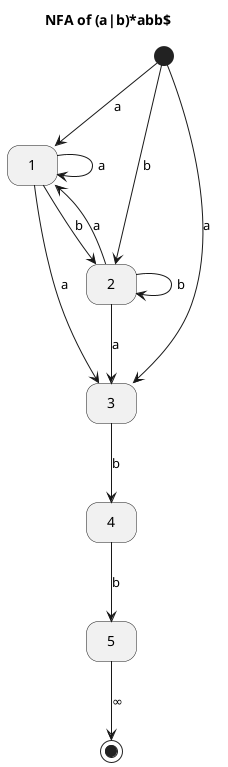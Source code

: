 @startuml
hide empty description
title NFA of (a|b)*abb$
state 1
state 2
state 3
state 4
state 5
[*]-down->1 : a
[*]-down->2 : b
[*]-down->3 : a
1-down->3 : a
1-down->1 : a
1-down->2 : b
2-down->3 : a
2-down->1 : a
2-down->2 : b
3-down->4 : b
4-down->5 : b
5-down->[*] : ∞
@enduml
